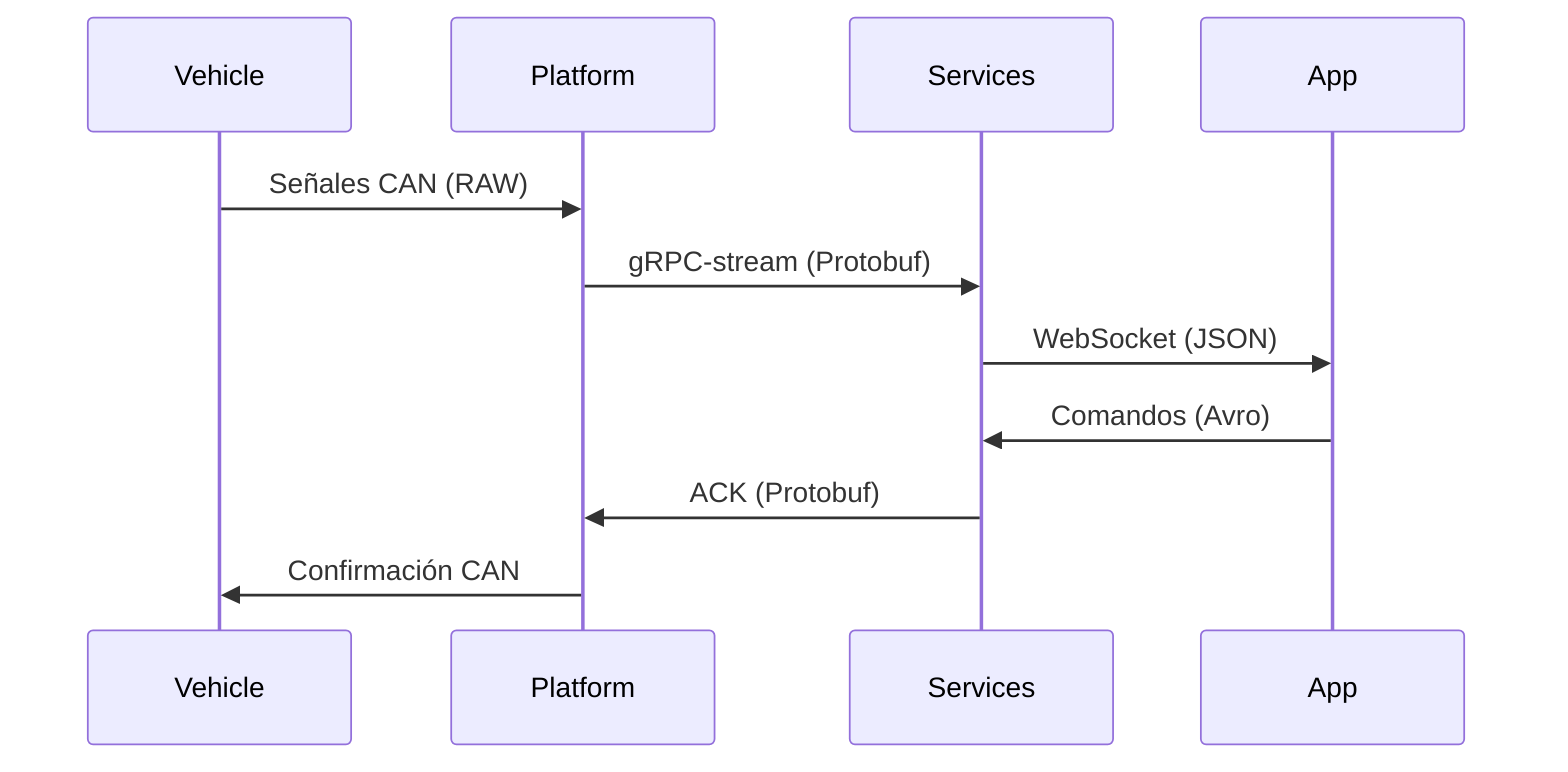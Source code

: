 sequenceDiagram  
participant Vehicle  
participant Platform  
participant Services  
participant App  

Vehicle->>Platform: Señales CAN (RAW)  
Platform->>Services: gRPC-stream (Protobuf)  
Services->>App: WebSocket (JSON)  
App->>Services: Comandos (Avro)  
Services->>Platform: ACK (Protobuf)  
Platform->>Vehicle: Confirmación CAN